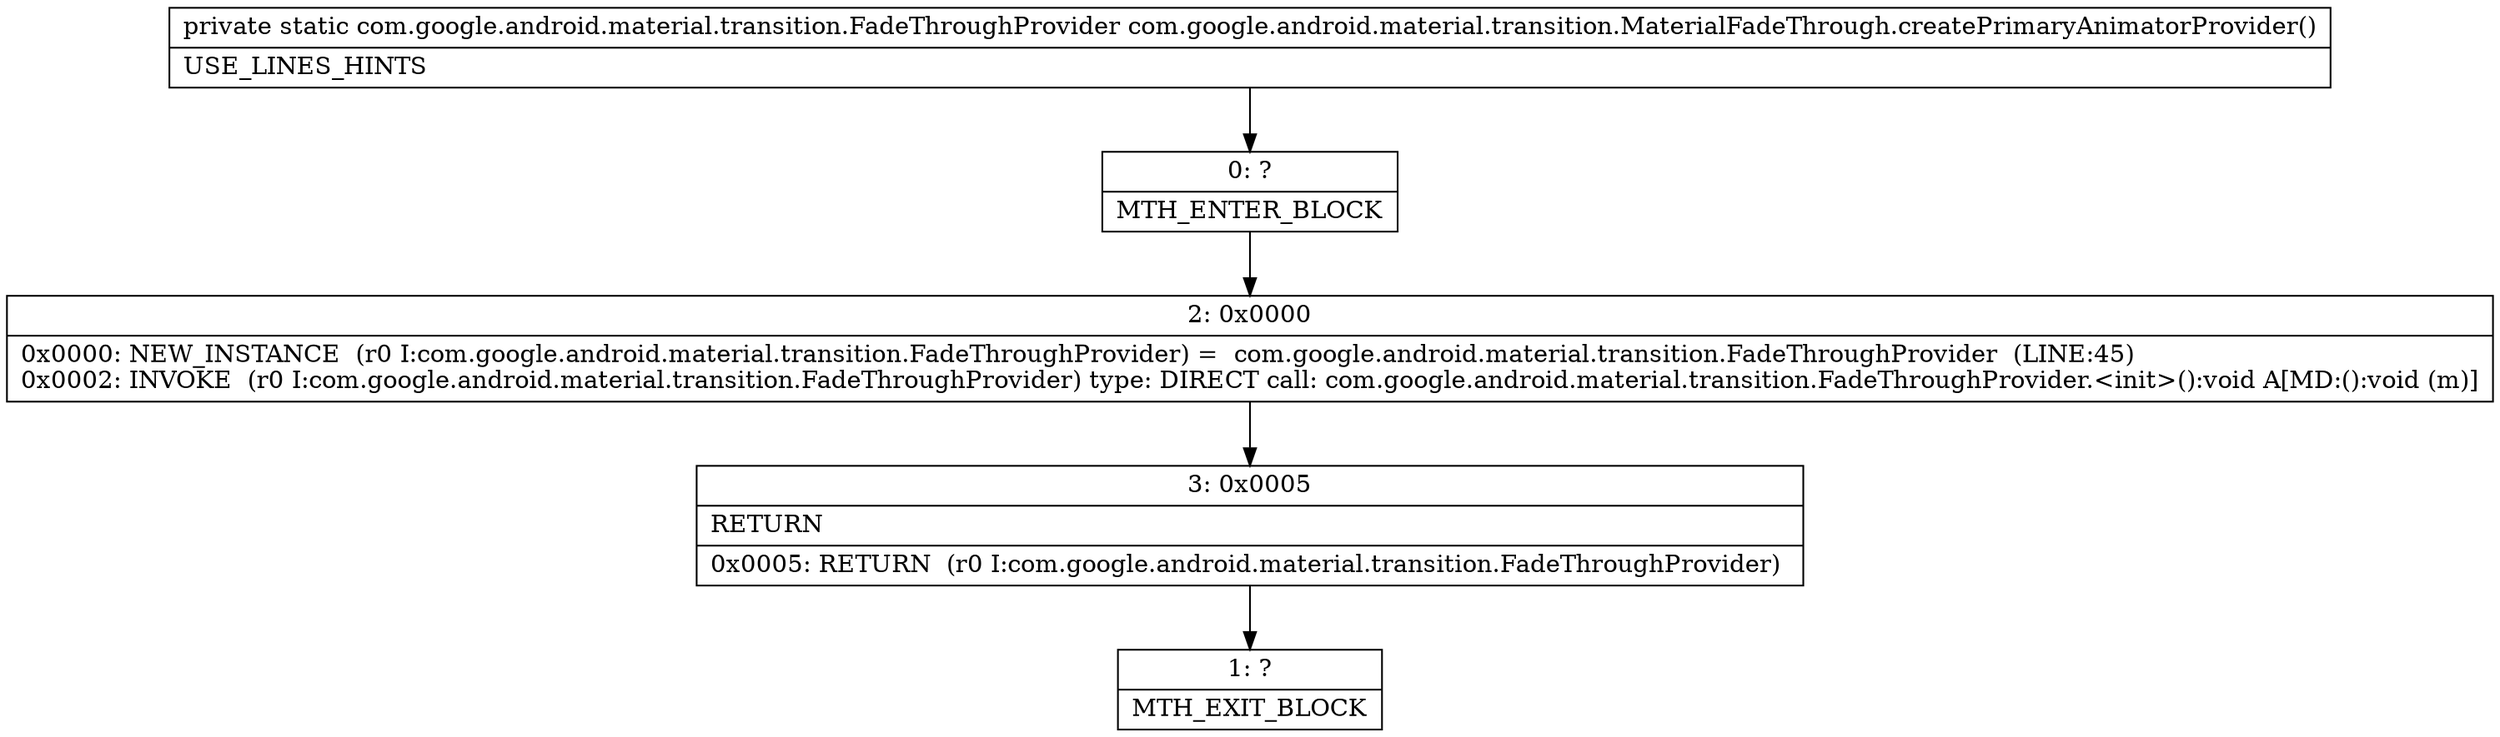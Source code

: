 digraph "CFG forcom.google.android.material.transition.MaterialFadeThrough.createPrimaryAnimatorProvider()Lcom\/google\/android\/material\/transition\/FadeThroughProvider;" {
Node_0 [shape=record,label="{0\:\ ?|MTH_ENTER_BLOCK\l}"];
Node_2 [shape=record,label="{2\:\ 0x0000|0x0000: NEW_INSTANCE  (r0 I:com.google.android.material.transition.FadeThroughProvider) =  com.google.android.material.transition.FadeThroughProvider  (LINE:45)\l0x0002: INVOKE  (r0 I:com.google.android.material.transition.FadeThroughProvider) type: DIRECT call: com.google.android.material.transition.FadeThroughProvider.\<init\>():void A[MD:():void (m)]\l}"];
Node_3 [shape=record,label="{3\:\ 0x0005|RETURN\l|0x0005: RETURN  (r0 I:com.google.android.material.transition.FadeThroughProvider) \l}"];
Node_1 [shape=record,label="{1\:\ ?|MTH_EXIT_BLOCK\l}"];
MethodNode[shape=record,label="{private static com.google.android.material.transition.FadeThroughProvider com.google.android.material.transition.MaterialFadeThrough.createPrimaryAnimatorProvider()  | USE_LINES_HINTS\l}"];
MethodNode -> Node_0;Node_0 -> Node_2;
Node_2 -> Node_3;
Node_3 -> Node_1;
}

